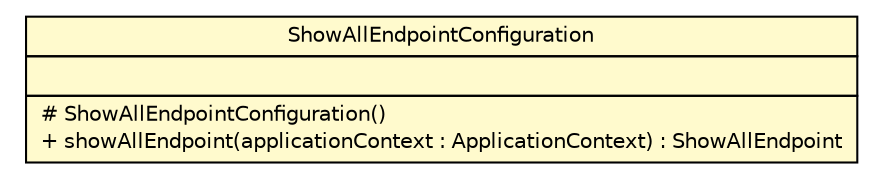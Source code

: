 #!/usr/local/bin/dot
#
# Class diagram 
# Generated by UMLGraph version R5_6-24-gf6e263 (http://www.umlgraph.org/)
#

digraph G {
	edge [fontname="Helvetica",fontsize=10,labelfontname="Helvetica",labelfontsize=10];
	node [fontname="Helvetica",fontsize=10,shape=plaintext];
	nodesep=0.25;
	ranksep=0.5;
	// org.springframework.boot.actuate.endpoint.ShowAllEndpointAutoConfiguration.ShowAllEndpointConfiguration
	c90 [label=<<table title="org.springframework.boot.actuate.endpoint.ShowAllEndpointAutoConfiguration.ShowAllEndpointConfiguration" border="0" cellborder="1" cellspacing="0" cellpadding="2" port="p" bgcolor="lemonChiffon" href="./ShowAllEndpointAutoConfiguration.ShowAllEndpointConfiguration.html">
		<tr><td><table border="0" cellspacing="0" cellpadding="1">
<tr><td align="center" balign="center"> ShowAllEndpointConfiguration </td></tr>
		</table></td></tr>
		<tr><td><table border="0" cellspacing="0" cellpadding="1">
<tr><td align="left" balign="left">  </td></tr>
		</table></td></tr>
		<tr><td><table border="0" cellspacing="0" cellpadding="1">
<tr><td align="left" balign="left"> # ShowAllEndpointConfiguration() </td></tr>
<tr><td align="left" balign="left"> + showAllEndpoint(applicationContext : ApplicationContext) : ShowAllEndpoint </td></tr>
		</table></td></tr>
		</table>>, URL="./ShowAllEndpointAutoConfiguration.ShowAllEndpointConfiguration.html", fontname="Helvetica", fontcolor="black", fontsize=10.0];
}


